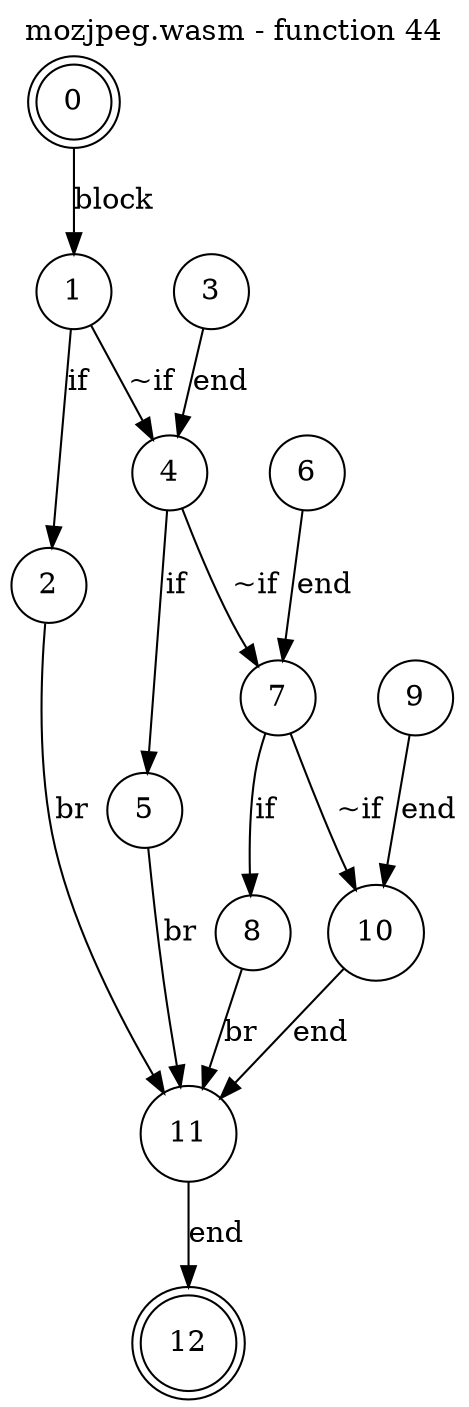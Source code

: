 digraph finite_state_machine {
    label = "mozjpeg.wasm - function 44"
    labelloc =  t
    labelfontsize = 16
    labelfontcolor = black
    labelfontname = "Helvetica"
    node [shape = doublecircle]; 0 12;
    node [shape = circle];
    0 -> 1[label = "block"];
    1 -> 2[label = "if"];
    1 -> 4[label = "~if"];
    2 -> 11[label = "br"];
    3 -> 4[label = "end"];
    4 -> 5[label = "if"];
    4 -> 7[label = "~if"];
    5 -> 11[label = "br"];
    6 -> 7[label = "end"];
    7 -> 8[label = "if"];
    7 -> 10[label = "~if"];
    8 -> 11[label = "br"];
    9 -> 10[label = "end"];
    10 -> 11[label = "end"];
    11 -> 12[label = "end"];
}
